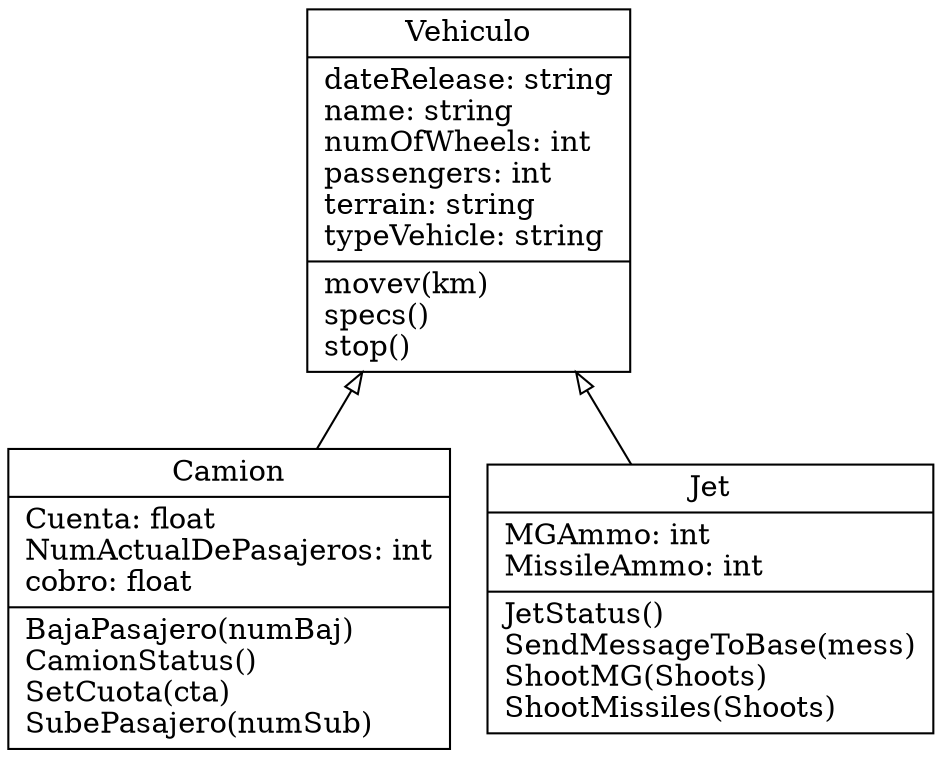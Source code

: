 digraph "classes" {
charset="utf-8"
rankdir=BT
"0" [label="{Camion|Cuenta: float\lNumActualDePasajeros: int\lcobro: float\l|BajaPasajero(numBaj)\lCamionStatus()\lSetCuota(cta)\lSubePasajero(numSub)\l}", shape="record"];
"1" [label="{Jet|MGAmmo: int\lMissileAmmo: int\l|JetStatus()\lSendMessageToBase(mess)\lShootMG(Shoots)\lShootMissiles(Shoots)\l}", shape="record"];
"2" [label="{Vehiculo|dateRelease: string\lname: string\lnumOfWheels: int\lpassengers: int\lterrain: string\ltypeVehicle: string\l|movev(km)\lspecs()\lstop()\l}", shape="record"];
"0" -> "2" [arrowhead="empty", arrowtail="none"];
"1" -> "2" [arrowhead="empty", arrowtail="none"];
}
